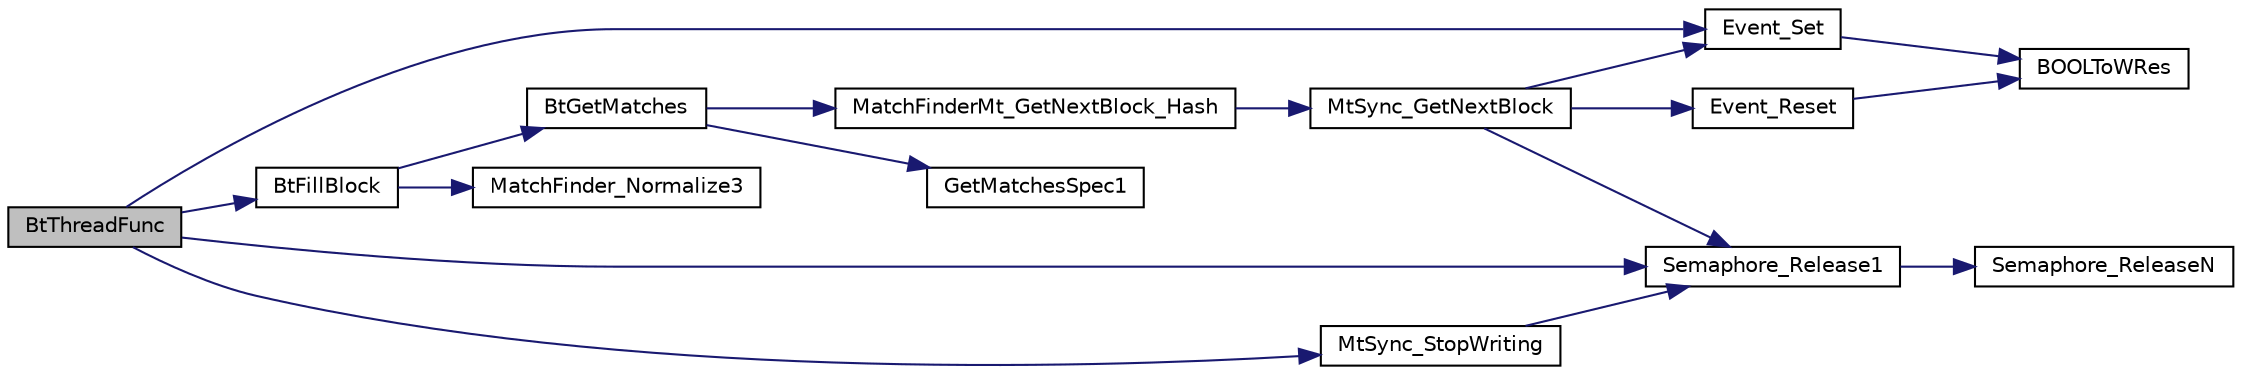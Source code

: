 digraph G
{
  edge [fontname="Helvetica",fontsize="10",labelfontname="Helvetica",labelfontsize="10"];
  node [fontname="Helvetica",fontsize="10",shape=record];
  rankdir="LR";
  Node1 [label="BtThreadFunc",height=0.2,width=0.4,color="black", fillcolor="grey75", style="filled" fontcolor="black"];
  Node1 -> Node2 [color="midnightblue",fontsize="10",style="solid",fontname="Helvetica"];
  Node2 [label="Event_Set",height=0.2,width=0.4,color="black", fillcolor="white", style="filled",URL="$_threads_8c.html#a4c894884b1268b8d00d2a96489ba89e3"];
  Node2 -> Node3 [color="midnightblue",fontsize="10",style="solid",fontname="Helvetica"];
  Node3 [label="BOOLToWRes",height=0.2,width=0.4,color="black", fillcolor="white", style="filled",URL="$_threads_8c.html#a4cab6ca310179ac5fd522acd3fa59a50"];
  Node1 -> Node4 [color="midnightblue",fontsize="10",style="solid",fontname="Helvetica"];
  Node4 [label="MtSync_StopWriting",height=0.2,width=0.4,color="black", fillcolor="white", style="filled",URL="$_lz_find_mt_8c.html#a8df1d3212ac2c1d3e5f11c0778ec6536"];
  Node4 -> Node5 [color="midnightblue",fontsize="10",style="solid",fontname="Helvetica"];
  Node5 [label="Semaphore_Release1",height=0.2,width=0.4,color="black", fillcolor="white", style="filled",URL="$_threads_8c.html#a6d392082486c2dd897b1256a5b5eb8f7"];
  Node5 -> Node6 [color="midnightblue",fontsize="10",style="solid",fontname="Helvetica"];
  Node6 [label="Semaphore_ReleaseN",height=0.2,width=0.4,color="black", fillcolor="white", style="filled",URL="$_threads_8c.html#a1dfc591d0c0c4fcc8881567bfa146498"];
  Node1 -> Node7 [color="midnightblue",fontsize="10",style="solid",fontname="Helvetica"];
  Node7 [label="BtFillBlock",height=0.2,width=0.4,color="black", fillcolor="white", style="filled",URL="$_lz_find_mt_8c.html#a117338a38df1ae209893e5776ffbc327"];
  Node7 -> Node8 [color="midnightblue",fontsize="10",style="solid",fontname="Helvetica"];
  Node8 [label="BtGetMatches",height=0.2,width=0.4,color="black", fillcolor="white", style="filled",URL="$_lz_find_mt_8c.html#a3f0a42e7da9f4baaf020ac98ecad749e"];
  Node8 -> Node9 [color="midnightblue",fontsize="10",style="solid",fontname="Helvetica"];
  Node9 [label="MatchFinderMt_GetNextBlock_Hash",height=0.2,width=0.4,color="black", fillcolor="white", style="filled",URL="$_lz_find_mt_8c.html#a3b1e0a4a8b7b73efecfe07be0dd79dc2"];
  Node9 -> Node10 [color="midnightblue",fontsize="10",style="solid",fontname="Helvetica"];
  Node10 [label="MtSync_GetNextBlock",height=0.2,width=0.4,color="black", fillcolor="white", style="filled",URL="$_lz_find_mt_8c.html#a80cd9cc04137f207a444f48be61d8495"];
  Node10 -> Node11 [color="midnightblue",fontsize="10",style="solid",fontname="Helvetica"];
  Node11 [label="Event_Reset",height=0.2,width=0.4,color="black", fillcolor="white", style="filled",URL="$_threads_8c.html#adcebff2a2a5098940f037eb6ba9d6873"];
  Node11 -> Node3 [color="midnightblue",fontsize="10",style="solid",fontname="Helvetica"];
  Node10 -> Node2 [color="midnightblue",fontsize="10",style="solid",fontname="Helvetica"];
  Node10 -> Node5 [color="midnightblue",fontsize="10",style="solid",fontname="Helvetica"];
  Node8 -> Node12 [color="midnightblue",fontsize="10",style="solid",fontname="Helvetica"];
  Node12 [label="GetMatchesSpec1",height=0.2,width=0.4,color="black", fillcolor="white", style="filled",URL="$_lz_find_8c.html#ae5f93e19127053d8c26fe903583d30f1"];
  Node7 -> Node13 [color="midnightblue",fontsize="10",style="solid",fontname="Helvetica"];
  Node13 [label="MatchFinder_Normalize3",height=0.2,width=0.4,color="black", fillcolor="white", style="filled",URL="$_lz_find_8c.html#a76f1bca871fc8831a73b67b9e7a778e1"];
  Node1 -> Node5 [color="midnightblue",fontsize="10",style="solid",fontname="Helvetica"];
}
